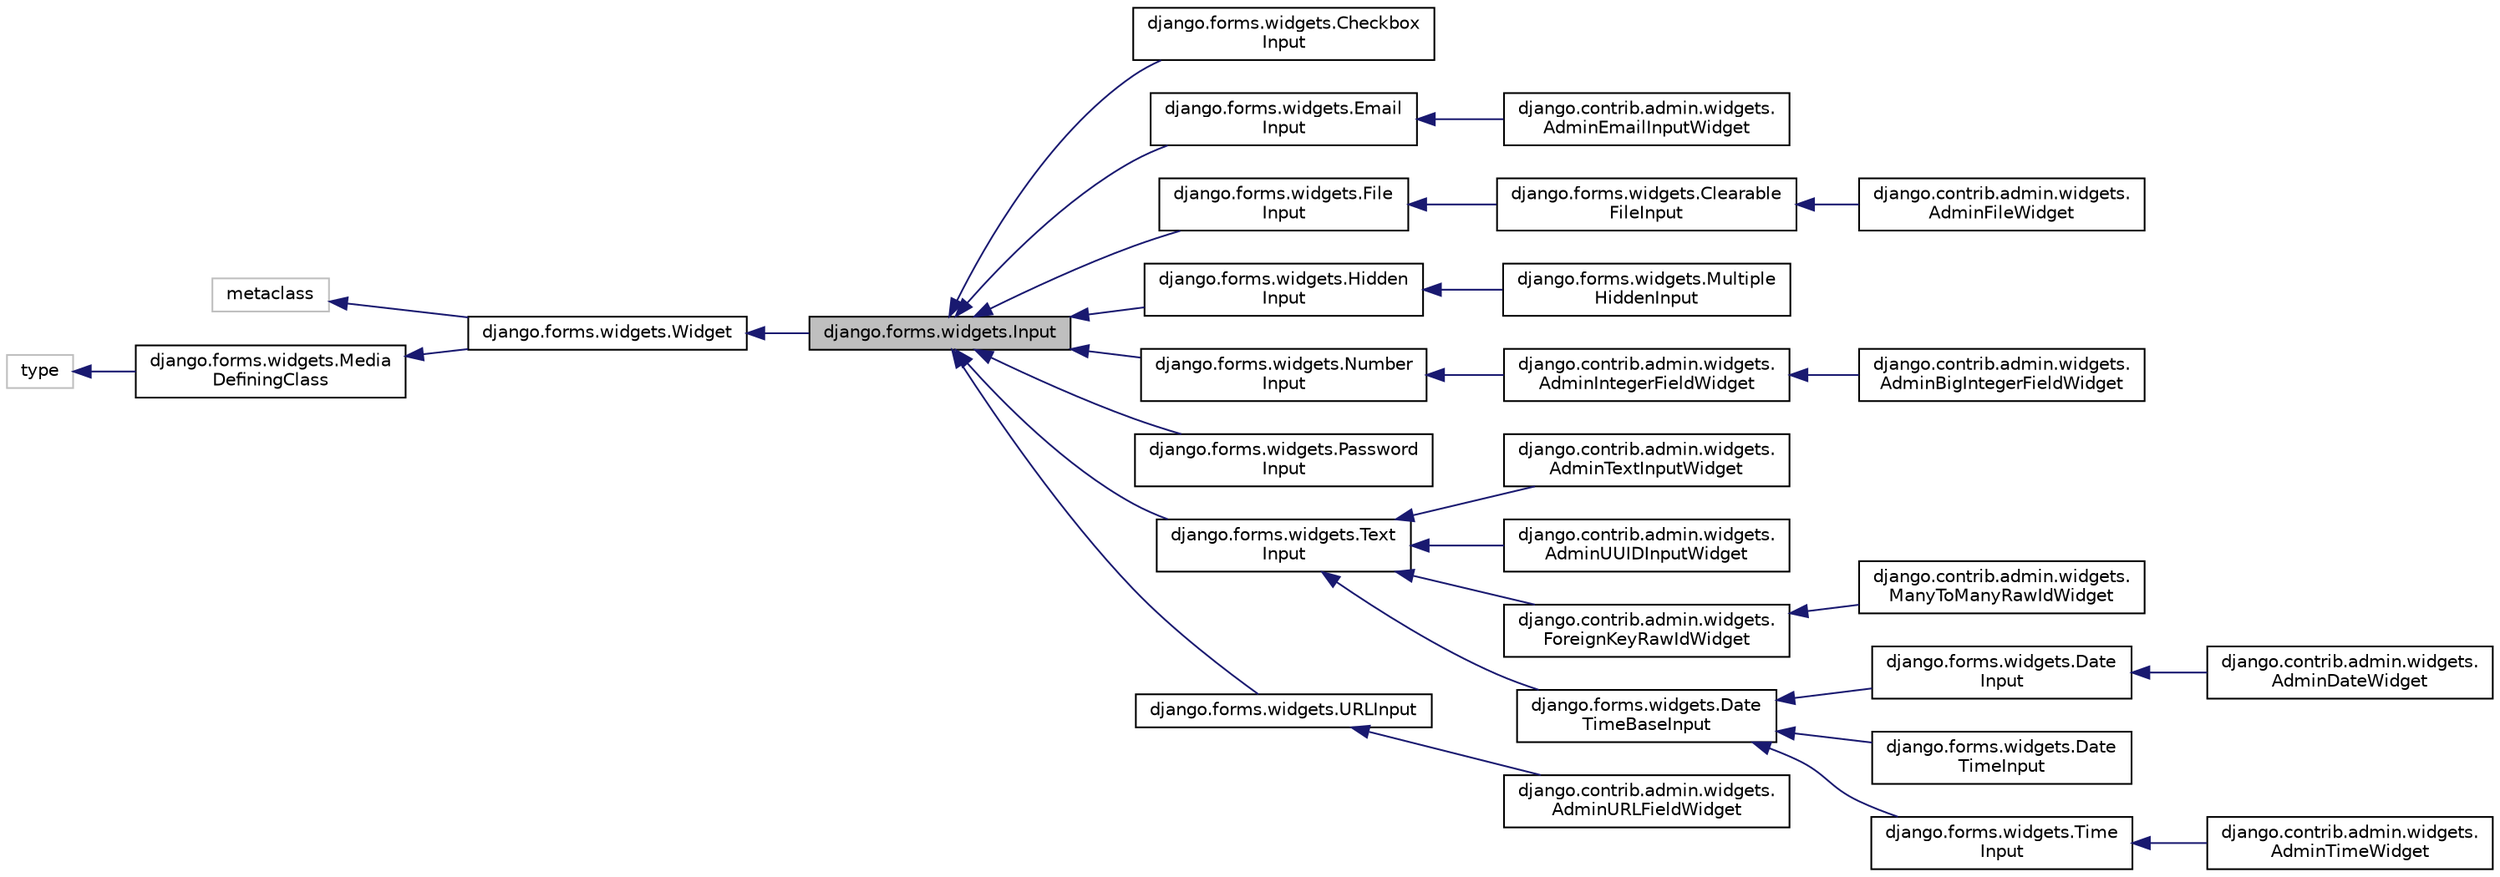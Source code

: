 digraph "django.forms.widgets.Input"
{
 // LATEX_PDF_SIZE
  edge [fontname="Helvetica",fontsize="10",labelfontname="Helvetica",labelfontsize="10"];
  node [fontname="Helvetica",fontsize="10",shape=record];
  rankdir="LR";
  Node1 [label="django.forms.widgets.Input",height=0.2,width=0.4,color="black", fillcolor="grey75", style="filled", fontcolor="black",tooltip=" "];
  Node2 -> Node1 [dir="back",color="midnightblue",fontsize="10",style="solid",fontname="Helvetica"];
  Node2 [label="django.forms.widgets.Widget",height=0.2,width=0.4,color="black", fillcolor="white", style="filled",URL="$d4/d5e/classdjango_1_1forms_1_1widgets_1_1_widget.html",tooltip=" "];
  Node3 -> Node2 [dir="back",color="midnightblue",fontsize="10",style="solid",fontname="Helvetica"];
  Node3 [label="metaclass",height=0.2,width=0.4,color="grey75", fillcolor="white", style="filled",tooltip=" "];
  Node4 -> Node2 [dir="back",color="midnightblue",fontsize="10",style="solid",fontname="Helvetica"];
  Node4 [label="django.forms.widgets.Media\lDefiningClass",height=0.2,width=0.4,color="black", fillcolor="white", style="filled",URL="$de/d5f/classdjango_1_1forms_1_1widgets_1_1_media_defining_class.html",tooltip=" "];
  Node5 -> Node4 [dir="back",color="midnightblue",fontsize="10",style="solid",fontname="Helvetica"];
  Node5 [label="type",height=0.2,width=0.4,color="grey75", fillcolor="white", style="filled",tooltip=" "];
  Node1 -> Node6 [dir="back",color="midnightblue",fontsize="10",style="solid",fontname="Helvetica"];
  Node6 [label="django.forms.widgets.Checkbox\lInput",height=0.2,width=0.4,color="black", fillcolor="white", style="filled",URL="$d3/d6a/classdjango_1_1forms_1_1widgets_1_1_checkbox_input.html",tooltip=" "];
  Node1 -> Node7 [dir="back",color="midnightblue",fontsize="10",style="solid",fontname="Helvetica"];
  Node7 [label="django.forms.widgets.Email\lInput",height=0.2,width=0.4,color="black", fillcolor="white", style="filled",URL="$d4/dc6/classdjango_1_1forms_1_1widgets_1_1_email_input.html",tooltip=" "];
  Node7 -> Node8 [dir="back",color="midnightblue",fontsize="10",style="solid",fontname="Helvetica"];
  Node8 [label="django.contrib.admin.widgets.\lAdminEmailInputWidget",height=0.2,width=0.4,color="black", fillcolor="white", style="filled",URL="$d5/d04/classdjango_1_1contrib_1_1admin_1_1widgets_1_1_admin_email_input_widget.html",tooltip=" "];
  Node1 -> Node9 [dir="back",color="midnightblue",fontsize="10",style="solid",fontname="Helvetica"];
  Node9 [label="django.forms.widgets.File\lInput",height=0.2,width=0.4,color="black", fillcolor="white", style="filled",URL="$da/dbe/classdjango_1_1forms_1_1widgets_1_1_file_input.html",tooltip=" "];
  Node9 -> Node10 [dir="back",color="midnightblue",fontsize="10",style="solid",fontname="Helvetica"];
  Node10 [label="django.forms.widgets.Clearable\lFileInput",height=0.2,width=0.4,color="black", fillcolor="white", style="filled",URL="$d2/de5/classdjango_1_1forms_1_1widgets_1_1_clearable_file_input.html",tooltip=" "];
  Node10 -> Node11 [dir="back",color="midnightblue",fontsize="10",style="solid",fontname="Helvetica"];
  Node11 [label="django.contrib.admin.widgets.\lAdminFileWidget",height=0.2,width=0.4,color="black", fillcolor="white", style="filled",URL="$de/d82/classdjango_1_1contrib_1_1admin_1_1widgets_1_1_admin_file_widget.html",tooltip=" "];
  Node1 -> Node12 [dir="back",color="midnightblue",fontsize="10",style="solid",fontname="Helvetica"];
  Node12 [label="django.forms.widgets.Hidden\lInput",height=0.2,width=0.4,color="black", fillcolor="white", style="filled",URL="$dc/d3c/classdjango_1_1forms_1_1widgets_1_1_hidden_input.html",tooltip=" "];
  Node12 -> Node13 [dir="back",color="midnightblue",fontsize="10",style="solid",fontname="Helvetica"];
  Node13 [label="django.forms.widgets.Multiple\lHiddenInput",height=0.2,width=0.4,color="black", fillcolor="white", style="filled",URL="$d4/d67/classdjango_1_1forms_1_1widgets_1_1_multiple_hidden_input.html",tooltip=" "];
  Node1 -> Node14 [dir="back",color="midnightblue",fontsize="10",style="solid",fontname="Helvetica"];
  Node14 [label="django.forms.widgets.Number\lInput",height=0.2,width=0.4,color="black", fillcolor="white", style="filled",URL="$d9/d1c/classdjango_1_1forms_1_1widgets_1_1_number_input.html",tooltip=" "];
  Node14 -> Node15 [dir="back",color="midnightblue",fontsize="10",style="solid",fontname="Helvetica"];
  Node15 [label="django.contrib.admin.widgets.\lAdminIntegerFieldWidget",height=0.2,width=0.4,color="black", fillcolor="white", style="filled",URL="$d4/d7e/classdjango_1_1contrib_1_1admin_1_1widgets_1_1_admin_integer_field_widget.html",tooltip=" "];
  Node15 -> Node16 [dir="back",color="midnightblue",fontsize="10",style="solid",fontname="Helvetica"];
  Node16 [label="django.contrib.admin.widgets.\lAdminBigIntegerFieldWidget",height=0.2,width=0.4,color="black", fillcolor="white", style="filled",URL="$d6/ddc/classdjango_1_1contrib_1_1admin_1_1widgets_1_1_admin_big_integer_field_widget.html",tooltip=" "];
  Node1 -> Node17 [dir="back",color="midnightblue",fontsize="10",style="solid",fontname="Helvetica"];
  Node17 [label="django.forms.widgets.Password\lInput",height=0.2,width=0.4,color="black", fillcolor="white", style="filled",URL="$d4/d44/classdjango_1_1forms_1_1widgets_1_1_password_input.html",tooltip=" "];
  Node1 -> Node18 [dir="back",color="midnightblue",fontsize="10",style="solid",fontname="Helvetica"];
  Node18 [label="django.forms.widgets.Text\lInput",height=0.2,width=0.4,color="black", fillcolor="white", style="filled",URL="$d4/d9b/classdjango_1_1forms_1_1widgets_1_1_text_input.html",tooltip=" "];
  Node18 -> Node19 [dir="back",color="midnightblue",fontsize="10",style="solid",fontname="Helvetica"];
  Node19 [label="django.contrib.admin.widgets.\lAdminTextInputWidget",height=0.2,width=0.4,color="black", fillcolor="white", style="filled",URL="$d8/d6e/classdjango_1_1contrib_1_1admin_1_1widgets_1_1_admin_text_input_widget.html",tooltip=" "];
  Node18 -> Node20 [dir="back",color="midnightblue",fontsize="10",style="solid",fontname="Helvetica"];
  Node20 [label="django.contrib.admin.widgets.\lAdminUUIDInputWidget",height=0.2,width=0.4,color="black", fillcolor="white", style="filled",URL="$dd/df1/classdjango_1_1contrib_1_1admin_1_1widgets_1_1_admin_u_u_i_d_input_widget.html",tooltip=" "];
  Node18 -> Node21 [dir="back",color="midnightblue",fontsize="10",style="solid",fontname="Helvetica"];
  Node21 [label="django.contrib.admin.widgets.\lForeignKeyRawIdWidget",height=0.2,width=0.4,color="black", fillcolor="white", style="filled",URL="$db/d0b/classdjango_1_1contrib_1_1admin_1_1widgets_1_1_foreign_key_raw_id_widget.html",tooltip=" "];
  Node21 -> Node22 [dir="back",color="midnightblue",fontsize="10",style="solid",fontname="Helvetica"];
  Node22 [label="django.contrib.admin.widgets.\lManyToManyRawIdWidget",height=0.2,width=0.4,color="black", fillcolor="white", style="filled",URL="$d4/d57/classdjango_1_1contrib_1_1admin_1_1widgets_1_1_many_to_many_raw_id_widget.html",tooltip=" "];
  Node18 -> Node23 [dir="back",color="midnightblue",fontsize="10",style="solid",fontname="Helvetica"];
  Node23 [label="django.forms.widgets.Date\lTimeBaseInput",height=0.2,width=0.4,color="black", fillcolor="white", style="filled",URL="$df/d20/classdjango_1_1forms_1_1widgets_1_1_date_time_base_input.html",tooltip=" "];
  Node23 -> Node24 [dir="back",color="midnightblue",fontsize="10",style="solid",fontname="Helvetica"];
  Node24 [label="django.forms.widgets.Date\lInput",height=0.2,width=0.4,color="black", fillcolor="white", style="filled",URL="$d1/dfd/classdjango_1_1forms_1_1widgets_1_1_date_input.html",tooltip=" "];
  Node24 -> Node25 [dir="back",color="midnightblue",fontsize="10",style="solid",fontname="Helvetica"];
  Node25 [label="django.contrib.admin.widgets.\lAdminDateWidget",height=0.2,width=0.4,color="black", fillcolor="white", style="filled",URL="$d2/d6a/classdjango_1_1contrib_1_1admin_1_1widgets_1_1_admin_date_widget.html",tooltip=" "];
  Node23 -> Node26 [dir="back",color="midnightblue",fontsize="10",style="solid",fontname="Helvetica"];
  Node26 [label="django.forms.widgets.Date\lTimeInput",height=0.2,width=0.4,color="black", fillcolor="white", style="filled",URL="$db/d0f/classdjango_1_1forms_1_1widgets_1_1_date_time_input.html",tooltip=" "];
  Node23 -> Node27 [dir="back",color="midnightblue",fontsize="10",style="solid",fontname="Helvetica"];
  Node27 [label="django.forms.widgets.Time\lInput",height=0.2,width=0.4,color="black", fillcolor="white", style="filled",URL="$d1/d4b/classdjango_1_1forms_1_1widgets_1_1_time_input.html",tooltip=" "];
  Node27 -> Node28 [dir="back",color="midnightblue",fontsize="10",style="solid",fontname="Helvetica"];
  Node28 [label="django.contrib.admin.widgets.\lAdminTimeWidget",height=0.2,width=0.4,color="black", fillcolor="white", style="filled",URL="$dd/d28/classdjango_1_1contrib_1_1admin_1_1widgets_1_1_admin_time_widget.html",tooltip=" "];
  Node1 -> Node29 [dir="back",color="midnightblue",fontsize="10",style="solid",fontname="Helvetica"];
  Node29 [label="django.forms.widgets.URLInput",height=0.2,width=0.4,color="black", fillcolor="white", style="filled",URL="$df/d9c/classdjango_1_1forms_1_1widgets_1_1_u_r_l_input.html",tooltip=" "];
  Node29 -> Node30 [dir="back",color="midnightblue",fontsize="10",style="solid",fontname="Helvetica"];
  Node30 [label="django.contrib.admin.widgets.\lAdminURLFieldWidget",height=0.2,width=0.4,color="black", fillcolor="white", style="filled",URL="$d2/d38/classdjango_1_1contrib_1_1admin_1_1widgets_1_1_admin_u_r_l_field_widget.html",tooltip=" "];
}
